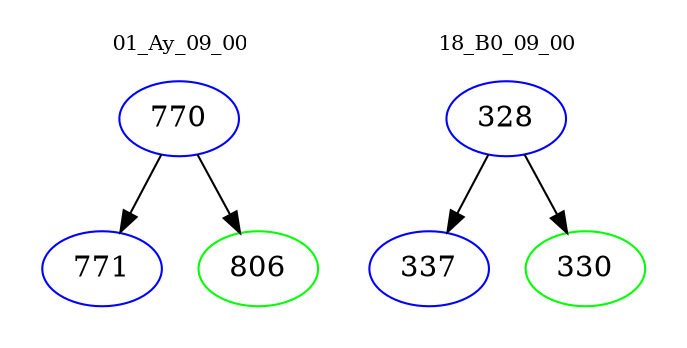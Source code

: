 digraph{
subgraph cluster_0 {
color = white
label = "01_Ay_09_00";
fontsize=10;
T0_770 [label="770", color="blue"]
T0_770 -> T0_771 [color="black"]
T0_771 [label="771", color="blue"]
T0_770 -> T0_806 [color="black"]
T0_806 [label="806", color="green"]
}
subgraph cluster_1 {
color = white
label = "18_B0_09_00";
fontsize=10;
T1_328 [label="328", color="blue"]
T1_328 -> T1_337 [color="black"]
T1_337 [label="337", color="blue"]
T1_328 -> T1_330 [color="black"]
T1_330 [label="330", color="green"]
}
}
